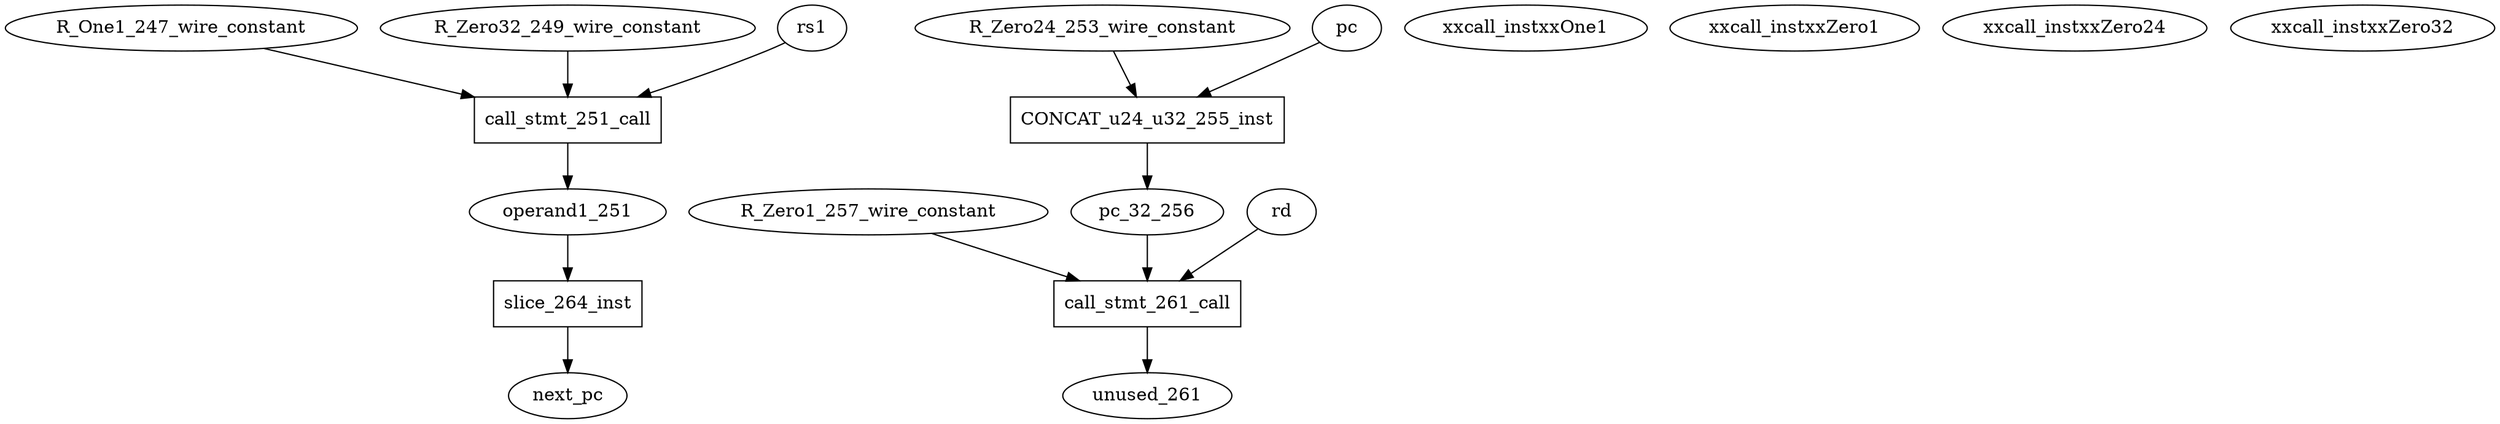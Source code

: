 digraph data_path {
  R_One1_247_wire_constant [shape=ellipse];
  R_Zero1_257_wire_constant [shape=ellipse];
  R_Zero24_253_wire_constant [shape=ellipse];
  R_Zero32_249_wire_constant [shape=ellipse];
  operand1_251 [shape=ellipse];
  pc_32_256 [shape=ellipse];
  unused_261 [shape=ellipse];
  xxcall_instxxOne1 [shape=ellipse];
  xxcall_instxxZero1 [shape=ellipse];
  xxcall_instxxZero24 [shape=ellipse];
  xxcall_instxxZero32 [shape=ellipse];
  CONCAT_u24_u32_255_inst [shape=rectangle];
R_Zero24_253_wire_constant  -> CONCAT_u24_u32_255_inst;
pc  -> CONCAT_u24_u32_255_inst;
CONCAT_u24_u32_255_inst -> pc_32_256;
  call_stmt_251_call [shape=rectangle];
R_One1_247_wire_constant  -> call_stmt_251_call;
rs1  -> call_stmt_251_call;
R_Zero32_249_wire_constant  -> call_stmt_251_call;
call_stmt_251_call -> operand1_251;
  call_stmt_261_call [shape=rectangle];
R_Zero1_257_wire_constant  -> call_stmt_261_call;
rd  -> call_stmt_261_call;
pc_32_256  -> call_stmt_261_call;
call_stmt_261_call -> unused_261;
  slice_264_inst [shape=rectangle];
operand1_251  -> slice_264_inst;
slice_264_inst -> next_pc;
}
